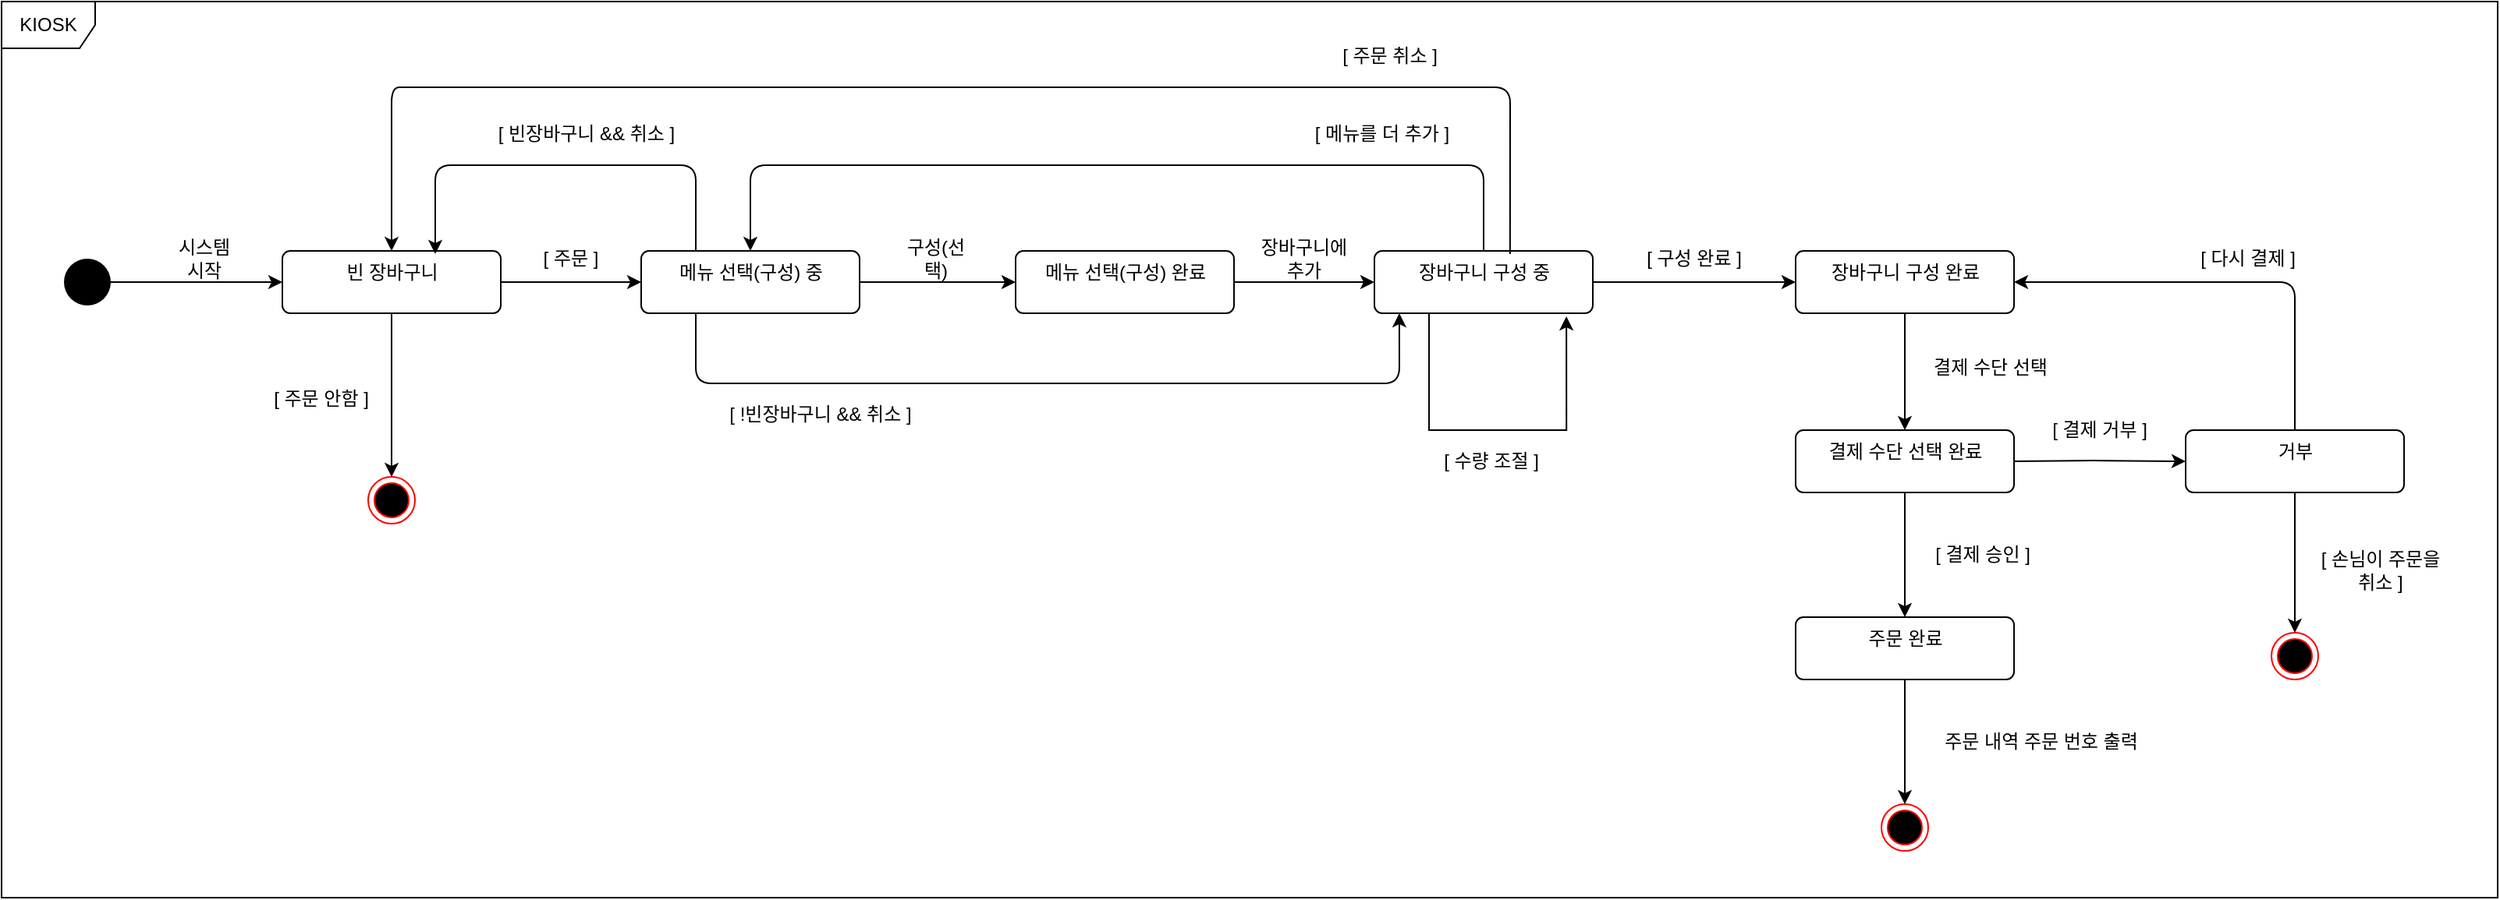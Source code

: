 <mxfile version="13.9.2" type="github">
  <diagram id="aHKqiVCygHe_t1bRwtkh" name="Page-1">
    <mxGraphModel dx="2889" dy="1154" grid="1" gridSize="10" guides="1" tooltips="1" connect="1" arrows="1" fold="1" page="1" pageScale="1" pageWidth="827" pageHeight="1169" math="0" shadow="0">
      <root>
        <mxCell id="0" />
        <mxCell id="1" parent="0" />
        <mxCell id="8054SFOE1MTh788rlJeO-1" value="" style="ellipse;fillColor=#000000;strokeColor=none;" vertex="1" parent="1">
          <mxGeometry x="-220" y="250" width="30" height="30" as="geometry" />
        </mxCell>
        <mxCell id="8054SFOE1MTh788rlJeO-2" value="메뉴 선택(구성) 중" style="html=1;align=center;verticalAlign=top;rounded=1;absoluteArcSize=1;arcSize=10;dashed=0;" vertex="1" parent="1">
          <mxGeometry x="150" y="245" width="140" height="40" as="geometry" />
        </mxCell>
        <mxCell id="8054SFOE1MTh788rlJeO-3" value="" style="endArrow=classic;html=1;exitX=1;exitY=0.5;exitDx=0;exitDy=0;entryX=0;entryY=0.5;entryDx=0;entryDy=0;" edge="1" parent="1" source="8054SFOE1MTh788rlJeO-1" target="8054SFOE1MTh788rlJeO-23">
          <mxGeometry width="50" height="50" relative="1" as="geometry">
            <mxPoint x="60" y="270" as="sourcePoint" />
            <mxPoint x="-70" y="265" as="targetPoint" />
          </mxGeometry>
        </mxCell>
        <mxCell id="8054SFOE1MTh788rlJeO-4" value="시스템 시작" style="text;html=1;strokeColor=none;fillColor=none;align=center;verticalAlign=middle;whiteSpace=wrap;rounded=0;" vertex="1" parent="1">
          <mxGeometry x="-150" y="240" width="40" height="20" as="geometry" />
        </mxCell>
        <mxCell id="8054SFOE1MTh788rlJeO-5" value="메뉴 선택(구성) 완료" style="html=1;align=center;verticalAlign=top;rounded=1;absoluteArcSize=1;arcSize=10;dashed=0;" vertex="1" parent="1">
          <mxGeometry x="390" y="245" width="140" height="40" as="geometry" />
        </mxCell>
        <mxCell id="8054SFOE1MTh788rlJeO-6" value="" style="endArrow=classic;html=1;exitX=1;exitY=0.5;exitDx=0;exitDy=0;entryX=0;entryY=0.5;entryDx=0;entryDy=0;" edge="1" parent="1" source="8054SFOE1MTh788rlJeO-2" target="8054SFOE1MTh788rlJeO-5">
          <mxGeometry width="50" height="50" relative="1" as="geometry">
            <mxPoint x="300" y="190" as="sourcePoint" />
            <mxPoint x="350" y="140" as="targetPoint" />
          </mxGeometry>
        </mxCell>
        <mxCell id="8054SFOE1MTh788rlJeO-10" value="구성(선택)" style="text;html=1;strokeColor=none;fillColor=none;align=center;verticalAlign=middle;whiteSpace=wrap;rounded=0;" vertex="1" parent="1">
          <mxGeometry x="319" y="240" width="40" height="20" as="geometry" />
        </mxCell>
        <mxCell id="8054SFOE1MTh788rlJeO-17" style="edgeStyle=orthogonalEdgeStyle;rounded=0;orthogonalLoop=1;jettySize=auto;html=1;exitX=0.25;exitY=1;exitDx=0;exitDy=0;entryX=0.879;entryY=1.05;entryDx=0;entryDy=0;entryPerimeter=0;" edge="1" parent="1" source="8054SFOE1MTh788rlJeO-11" target="8054SFOE1MTh788rlJeO-11">
          <mxGeometry relative="1" as="geometry">
            <mxPoint x="740" y="360" as="targetPoint" />
            <Array as="points">
              <mxPoint x="655" y="360" />
              <mxPoint x="743" y="360" />
            </Array>
          </mxGeometry>
        </mxCell>
        <mxCell id="8054SFOE1MTh788rlJeO-11" value="장바구니 구성 중" style="html=1;align=center;verticalAlign=top;rounded=1;absoluteArcSize=1;arcSize=10;dashed=0;" vertex="1" parent="1">
          <mxGeometry x="620" y="245" width="140" height="40" as="geometry" />
        </mxCell>
        <mxCell id="8054SFOE1MTh788rlJeO-12" value="" style="endArrow=classic;html=1;exitX=1;exitY=0.5;exitDx=0;exitDy=0;entryX=0;entryY=0.5;entryDx=0;entryDy=0;" edge="1" parent="1" source="8054SFOE1MTh788rlJeO-5" target="8054SFOE1MTh788rlJeO-11">
          <mxGeometry width="50" height="50" relative="1" as="geometry">
            <mxPoint x="550" y="220" as="sourcePoint" />
            <mxPoint x="600" y="170" as="targetPoint" />
          </mxGeometry>
        </mxCell>
        <mxCell id="8054SFOE1MTh788rlJeO-13" value="장바구니에 추가" style="text;html=1;strokeColor=none;fillColor=none;align=center;verticalAlign=middle;whiteSpace=wrap;rounded=0;" vertex="1" parent="1">
          <mxGeometry x="540" y="240" width="70" height="20" as="geometry" />
        </mxCell>
        <mxCell id="8054SFOE1MTh788rlJeO-14" value="" style="endArrow=classic;html=1;exitX=0.5;exitY=0;exitDx=0;exitDy=0;entryX=0.5;entryY=0;entryDx=0;entryDy=0;" edge="1" parent="1" source="8054SFOE1MTh788rlJeO-11" target="8054SFOE1MTh788rlJeO-2">
          <mxGeometry width="50" height="50" relative="1" as="geometry">
            <mxPoint x="709" y="125" as="sourcePoint" />
            <mxPoint x="469" y="125" as="targetPoint" />
            <Array as="points">
              <mxPoint x="690" y="190" />
              <mxPoint x="220" y="190" />
            </Array>
          </mxGeometry>
        </mxCell>
        <mxCell id="8054SFOE1MTh788rlJeO-15" value="[ 메뉴를 더 추가 ]" style="text;html=1;strokeColor=none;fillColor=none;align=center;verticalAlign=middle;whiteSpace=wrap;rounded=0;" vertex="1" parent="1">
          <mxGeometry x="570" y="160" width="110" height="20" as="geometry" />
        </mxCell>
        <mxCell id="8054SFOE1MTh788rlJeO-18" value="[ 수량 조절 ]" style="text;html=1;strokeColor=none;fillColor=none;align=center;verticalAlign=middle;whiteSpace=wrap;rounded=0;" vertex="1" parent="1">
          <mxGeometry x="650" y="370" width="90" height="20" as="geometry" />
        </mxCell>
        <mxCell id="8054SFOE1MTh788rlJeO-19" value="장바구니 구성 완료" style="html=1;align=center;verticalAlign=top;rounded=1;absoluteArcSize=1;arcSize=10;dashed=0;" vertex="1" parent="1">
          <mxGeometry x="890" y="245" width="140" height="40" as="geometry" />
        </mxCell>
        <mxCell id="8054SFOE1MTh788rlJeO-21" value="" style="endArrow=classic;html=1;exitX=1;exitY=0.5;exitDx=0;exitDy=0;entryX=0;entryY=0.5;entryDx=0;entryDy=0;" edge="1" parent="1" source="8054SFOE1MTh788rlJeO-11" target="8054SFOE1MTh788rlJeO-19">
          <mxGeometry width="50" height="50" relative="1" as="geometry">
            <mxPoint x="760" y="210" as="sourcePoint" />
            <mxPoint x="810" y="160" as="targetPoint" />
          </mxGeometry>
        </mxCell>
        <mxCell id="8054SFOE1MTh788rlJeO-22" value="[ 구성 완료 ]" style="text;html=1;strokeColor=none;fillColor=none;align=center;verticalAlign=middle;whiteSpace=wrap;rounded=0;" vertex="1" parent="1">
          <mxGeometry x="770" y="240" width="110" height="20" as="geometry" />
        </mxCell>
        <mxCell id="8054SFOE1MTh788rlJeO-23" value="빈 장바구니" style="html=1;align=center;verticalAlign=top;rounded=1;absoluteArcSize=1;arcSize=10;dashed=0;" vertex="1" parent="1">
          <mxGeometry x="-80" y="245" width="140" height="40" as="geometry" />
        </mxCell>
        <mxCell id="8054SFOE1MTh788rlJeO-24" value="" style="endArrow=classic;html=1;exitX=1;exitY=0.5;exitDx=0;exitDy=0;entryX=0;entryY=0.5;entryDx=0;entryDy=0;" edge="1" parent="1" source="8054SFOE1MTh788rlJeO-23" target="8054SFOE1MTh788rlJeO-2">
          <mxGeometry width="50" height="50" relative="1" as="geometry">
            <mxPoint x="70" y="230" as="sourcePoint" />
            <mxPoint x="120" y="180" as="targetPoint" />
          </mxGeometry>
        </mxCell>
        <mxCell id="8054SFOE1MTh788rlJeO-25" value="" style="ellipse;html=1;shape=endState;fillColor=#000000;strokeColor=#ff0000;" vertex="1" parent="1">
          <mxGeometry x="-25" y="390" width="30" height="30" as="geometry" />
        </mxCell>
        <mxCell id="8054SFOE1MTh788rlJeO-26" value="" style="endArrow=classic;html=1;entryX=0.5;entryY=0;entryDx=0;entryDy=0;exitX=0.5;exitY=1;exitDx=0;exitDy=0;" edge="1" parent="1" source="8054SFOE1MTh788rlJeO-23" target="8054SFOE1MTh788rlJeO-25">
          <mxGeometry width="50" height="50" relative="1" as="geometry">
            <mxPoint x="-140" y="380" as="sourcePoint" />
            <mxPoint x="-90" y="330" as="targetPoint" />
          </mxGeometry>
        </mxCell>
        <mxCell id="8054SFOE1MTh788rlJeO-27" value="[ 주문 안함 ]" style="text;html=1;strokeColor=none;fillColor=none;align=center;verticalAlign=middle;whiteSpace=wrap;rounded=0;" vertex="1" parent="1">
          <mxGeometry x="-90" y="330" width="70" height="20" as="geometry" />
        </mxCell>
        <mxCell id="8054SFOE1MTh788rlJeO-28" value="[ 주문 ]" style="text;html=1;strokeColor=none;fillColor=none;align=center;verticalAlign=middle;whiteSpace=wrap;rounded=0;" vertex="1" parent="1">
          <mxGeometry x="80" y="240" width="50" height="20" as="geometry" />
        </mxCell>
        <mxCell id="8054SFOE1MTh788rlJeO-29" value="" style="endArrow=classic;html=1;exitX=0.621;exitY=0.05;exitDx=0;exitDy=0;exitPerimeter=0;entryX=0.5;entryY=0;entryDx=0;entryDy=0;" edge="1" parent="1" source="8054SFOE1MTh788rlJeO-11" target="8054SFOE1MTh788rlJeO-23">
          <mxGeometry width="50" height="50" relative="1" as="geometry">
            <mxPoint x="710" y="220" as="sourcePoint" />
            <mxPoint x="-10" y="220" as="targetPoint" />
            <Array as="points">
              <mxPoint x="707" y="140" />
              <mxPoint x="10" y="140" />
              <mxPoint x="-10" y="140" />
            </Array>
          </mxGeometry>
        </mxCell>
        <mxCell id="8054SFOE1MTh788rlJeO-30" value="[ 주문 취소 ]" style="text;html=1;strokeColor=none;fillColor=none;align=center;verticalAlign=middle;whiteSpace=wrap;rounded=0;" vertex="1" parent="1">
          <mxGeometry x="590" y="110" width="80" height="20" as="geometry" />
        </mxCell>
        <mxCell id="8054SFOE1MTh788rlJeO-31" value="" style="endArrow=classic;html=1;exitX=0.25;exitY=0;exitDx=0;exitDy=0;entryX=0.7;entryY=0.05;entryDx=0;entryDy=0;entryPerimeter=0;" edge="1" parent="1" source="8054SFOE1MTh788rlJeO-2" target="8054SFOE1MTh788rlJeO-23">
          <mxGeometry width="50" height="50" relative="1" as="geometry">
            <mxPoint x="140" y="220" as="sourcePoint" />
            <mxPoint x="10" y="170" as="targetPoint" />
            <Array as="points">
              <mxPoint x="185" y="190" />
              <mxPoint x="18" y="190" />
            </Array>
          </mxGeometry>
        </mxCell>
        <mxCell id="8054SFOE1MTh788rlJeO-32" value="[ 빈장바구니 &amp;amp;&amp;amp; 취소 ]" style="text;html=1;strokeColor=none;fillColor=none;align=center;verticalAlign=middle;whiteSpace=wrap;rounded=0;" vertex="1" parent="1">
          <mxGeometry x="50" y="160" width="130" height="20" as="geometry" />
        </mxCell>
        <mxCell id="8054SFOE1MTh788rlJeO-34" value="" style="endArrow=classic;html=1;exitX=0.25;exitY=1;exitDx=0;exitDy=0;entryX=0.114;entryY=1;entryDx=0;entryDy=0;entryPerimeter=0;" edge="1" parent="1" source="8054SFOE1MTh788rlJeO-2" target="8054SFOE1MTh788rlJeO-11">
          <mxGeometry width="50" height="50" relative="1" as="geometry">
            <mxPoint x="190" y="350" as="sourcePoint" />
            <mxPoint x="610" y="380" as="targetPoint" />
            <Array as="points">
              <mxPoint x="185" y="330" />
              <mxPoint x="636" y="330" />
            </Array>
          </mxGeometry>
        </mxCell>
        <mxCell id="8054SFOE1MTh788rlJeO-37" value="[ !빈장바구니 &amp;amp;&amp;amp; 취소 ]" style="text;html=1;strokeColor=none;fillColor=none;align=center;verticalAlign=middle;whiteSpace=wrap;rounded=0;" vertex="1" parent="1">
          <mxGeometry x="200" y="340" width="130" height="20" as="geometry" />
        </mxCell>
        <mxCell id="8054SFOE1MTh788rlJeO-38" value="" style="endArrow=classic;html=1;entryX=0.5;entryY=0;entryDx=0;entryDy=0;exitX=0.5;exitY=1;exitDx=0;exitDy=0;" edge="1" parent="1" source="8054SFOE1MTh788rlJeO-19" target="8054SFOE1MTh788rlJeO-39">
          <mxGeometry width="50" height="50" relative="1" as="geometry">
            <mxPoint x="960" y="320" as="sourcePoint" />
            <mxPoint x="950" y="350" as="targetPoint" />
            <Array as="points" />
          </mxGeometry>
        </mxCell>
        <mxCell id="8054SFOE1MTh788rlJeO-39" value="결제 수단 선택 완료" style="html=1;align=center;verticalAlign=top;rounded=1;absoluteArcSize=1;arcSize=10;dashed=0;" vertex="1" parent="1">
          <mxGeometry x="890" y="360" width="140" height="40" as="geometry" />
        </mxCell>
        <mxCell id="8054SFOE1MTh788rlJeO-40" value="결제 수단 선택" style="text;html=1;strokeColor=none;fillColor=none;align=center;verticalAlign=middle;whiteSpace=wrap;rounded=0;" vertex="1" parent="1">
          <mxGeometry x="970" y="310" width="90" height="20" as="geometry" />
        </mxCell>
        <mxCell id="8054SFOE1MTh788rlJeO-41" value="거부" style="html=1;align=center;verticalAlign=top;rounded=1;absoluteArcSize=1;arcSize=10;dashed=0;" vertex="1" parent="1">
          <mxGeometry x="1140" y="360" width="140" height="40" as="geometry" />
        </mxCell>
        <mxCell id="8054SFOE1MTh788rlJeO-42" value="" style="endArrow=classic;html=1;exitX=1;exitY=0.5;exitDx=0;exitDy=0;entryX=0;entryY=0.5;entryDx=0;entryDy=0;" edge="1" parent="1" source="8054SFOE1MTh788rlJeO-39" target="8054SFOE1MTh788rlJeO-41">
          <mxGeometry width="50" height="50" relative="1" as="geometry">
            <mxPoint x="1050" y="379.5" as="sourcePoint" />
            <mxPoint x="1100" y="379.5" as="targetPoint" />
            <Array as="points">
              <mxPoint x="1080" y="379.5" />
            </Array>
          </mxGeometry>
        </mxCell>
        <mxCell id="8054SFOE1MTh788rlJeO-43" value="[ 결제 거부 ]" style="text;html=1;strokeColor=none;fillColor=none;align=center;verticalAlign=middle;whiteSpace=wrap;rounded=0;" vertex="1" parent="1">
          <mxGeometry x="1050" y="350" width="70" height="20" as="geometry" />
        </mxCell>
        <mxCell id="8054SFOE1MTh788rlJeO-44" value="" style="endArrow=classic;html=1;exitX=0.5;exitY=0;exitDx=0;exitDy=0;entryX=1;entryY=0.5;entryDx=0;entryDy=0;" edge="1" parent="1" source="8054SFOE1MTh788rlJeO-41" target="8054SFOE1MTh788rlJeO-19">
          <mxGeometry width="50" height="50" relative="1" as="geometry">
            <mxPoint x="1190" y="340" as="sourcePoint" />
            <mxPoint x="1210" y="230" as="targetPoint" />
            <Array as="points">
              <mxPoint x="1210" y="265" />
            </Array>
          </mxGeometry>
        </mxCell>
        <mxCell id="8054SFOE1MTh788rlJeO-45" value="[ 다시 결제 ]" style="text;html=1;strokeColor=none;fillColor=none;align=center;verticalAlign=middle;whiteSpace=wrap;rounded=0;" vertex="1" parent="1">
          <mxGeometry x="1140" y="240" width="80" height="20" as="geometry" />
        </mxCell>
        <mxCell id="8054SFOE1MTh788rlJeO-46" value="" style="ellipse;html=1;shape=endState;fillColor=#000000;strokeColor=#ff0000;" vertex="1" parent="1">
          <mxGeometry x="1195" y="490" width="30" height="30" as="geometry" />
        </mxCell>
        <mxCell id="8054SFOE1MTh788rlJeO-47" value="" style="endArrow=classic;html=1;entryX=0.5;entryY=0;entryDx=0;entryDy=0;exitX=0.5;exitY=1;exitDx=0;exitDy=0;" edge="1" parent="1" source="8054SFOE1MTh788rlJeO-41" target="8054SFOE1MTh788rlJeO-46">
          <mxGeometry width="50" height="50" relative="1" as="geometry">
            <mxPoint x="1210" y="420" as="sourcePoint" />
            <mxPoint x="1230" y="460" as="targetPoint" />
          </mxGeometry>
        </mxCell>
        <mxCell id="8054SFOE1MTh788rlJeO-48" value="[ 손님이 주문을 취소 ]" style="text;html=1;strokeColor=none;fillColor=none;align=center;verticalAlign=middle;whiteSpace=wrap;rounded=0;" vertex="1" parent="1">
          <mxGeometry x="1220" y="440" width="90" height="20" as="geometry" />
        </mxCell>
        <mxCell id="8054SFOE1MTh788rlJeO-49" value="주문 완료" style="html=1;align=center;verticalAlign=top;rounded=1;absoluteArcSize=1;arcSize=10;dashed=0;" vertex="1" parent="1">
          <mxGeometry x="890" y="480" width="140" height="40" as="geometry" />
        </mxCell>
        <mxCell id="8054SFOE1MTh788rlJeO-50" value="" style="endArrow=classic;html=1;exitX=0.5;exitY=1;exitDx=0;exitDy=0;" edge="1" parent="1" source="8054SFOE1MTh788rlJeO-39" target="8054SFOE1MTh788rlJeO-49">
          <mxGeometry width="50" height="50" relative="1" as="geometry">
            <mxPoint x="959.5" y="410" as="sourcePoint" />
            <mxPoint x="959.5" y="480" as="targetPoint" />
          </mxGeometry>
        </mxCell>
        <mxCell id="8054SFOE1MTh788rlJeO-51" value="[ 결제 승인 ]" style="text;html=1;strokeColor=none;fillColor=none;align=center;verticalAlign=middle;whiteSpace=wrap;rounded=0;" vertex="1" parent="1">
          <mxGeometry x="970" y="430" width="80" height="20" as="geometry" />
        </mxCell>
        <mxCell id="8054SFOE1MTh788rlJeO-52" value="" style="ellipse;html=1;shape=endState;fillColor=#000000;strokeColor=#ff0000;" vertex="1" parent="1">
          <mxGeometry x="945" y="600" width="30" height="30" as="geometry" />
        </mxCell>
        <mxCell id="8054SFOE1MTh788rlJeO-53" value="" style="endArrow=classic;html=1;exitX=0.5;exitY=1;exitDx=0;exitDy=0;entryX=0.5;entryY=0;entryDx=0;entryDy=0;" edge="1" parent="1" source="8054SFOE1MTh788rlJeO-49" target="8054SFOE1MTh788rlJeO-52">
          <mxGeometry width="50" height="50" relative="1" as="geometry">
            <mxPoint x="959.5" y="544.5" as="sourcePoint" />
            <mxPoint x="959.5" y="584.5" as="targetPoint" />
          </mxGeometry>
        </mxCell>
        <mxCell id="8054SFOE1MTh788rlJeO-54" value="주문 내역 주문 번호 출력" style="text;html=1;strokeColor=none;fillColor=none;align=center;verticalAlign=middle;whiteSpace=wrap;rounded=0;" vertex="1" parent="1">
          <mxGeometry x="975" y="550" width="145" height="20" as="geometry" />
        </mxCell>
        <mxCell id="8054SFOE1MTh788rlJeO-55" value="KIOSK" style="shape=umlFrame;whiteSpace=wrap;html=1;" vertex="1" parent="1">
          <mxGeometry x="-260" y="85" width="1600" height="575" as="geometry" />
        </mxCell>
      </root>
    </mxGraphModel>
  </diagram>
</mxfile>
